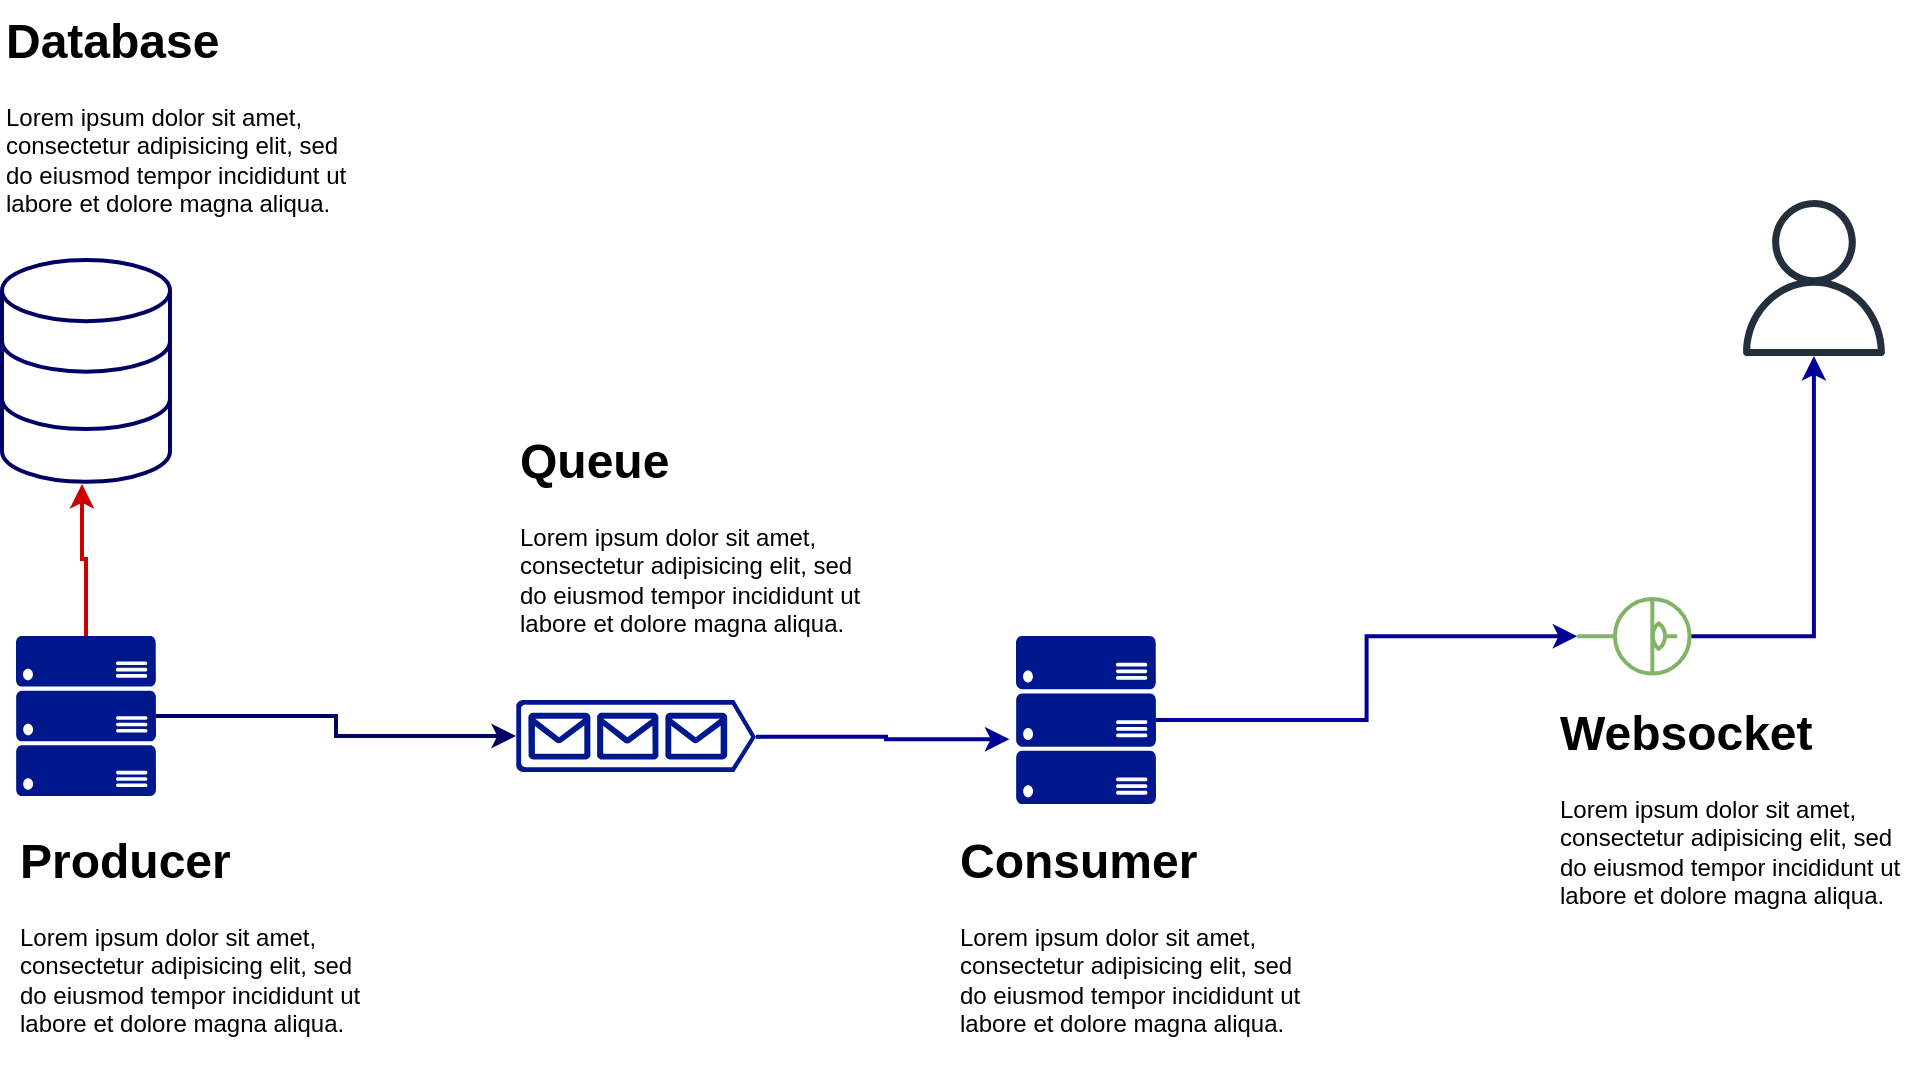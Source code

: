 <mxfile version="26.0.4">
  <diagram name="Page-1" id="5MwJy7MfU5jN0rsetCYZ">
    <mxGraphModel dx="1019" dy="1949" grid="1" gridSize="10" guides="1" tooltips="1" connect="1" arrows="1" fold="1" page="1" pageScale="1" pageWidth="827" pageHeight="1169" math="0" shadow="0">
      <root>
        <mxCell id="0" />
        <mxCell id="1" parent="0" />
        <mxCell id="l7nKoDrUYivtg7SMq4b7-1" value="" style="sketch=0;aspect=fixed;pointerEvents=1;shadow=0;dashed=0;html=1;strokeColor=none;labelPosition=center;verticalLabelPosition=bottom;verticalAlign=top;align=center;fillColor=#00188D;shape=mxgraph.azure.queue_generic" vertex="1" parent="1">
          <mxGeometry x="320" y="240" width="120" height="36" as="geometry" />
        </mxCell>
        <mxCell id="l7nKoDrUYivtg7SMq4b7-2" value="" style="verticalLabelPosition=bottom;html=1;verticalAlign=top;align=center;strokeColor=none;fillColor=#00188D;shape=mxgraph.azure.server_rack;" vertex="1" parent="1">
          <mxGeometry x="70" y="208" width="70" height="80" as="geometry" />
        </mxCell>
        <mxCell id="l7nKoDrUYivtg7SMq4b7-3" value="" style="verticalLabelPosition=bottom;html=1;verticalAlign=top;align=center;strokeColor=none;fillColor=#00188D;shape=mxgraph.azure.server_rack;" vertex="1" parent="1">
          <mxGeometry x="570" y="208" width="70" height="84" as="geometry" />
        </mxCell>
        <mxCell id="l7nKoDrUYivtg7SMq4b7-4" style="edgeStyle=orthogonalEdgeStyle;rounded=0;orthogonalLoop=1;jettySize=auto;html=1;exitX=1;exitY=0.5;exitDx=0;exitDy=0;exitPerimeter=0;entryX=0;entryY=0.5;entryDx=0;entryDy=0;entryPerimeter=0;strokeColor=#000066;strokeWidth=2;" edge="1" parent="1" source="l7nKoDrUYivtg7SMq4b7-2" target="l7nKoDrUYivtg7SMq4b7-1">
          <mxGeometry relative="1" as="geometry" />
        </mxCell>
        <mxCell id="l7nKoDrUYivtg7SMq4b7-5" value="" style="html=1;verticalLabelPosition=bottom;align=center;labelBackgroundColor=#ffffff;verticalAlign=top;strokeWidth=2;strokeColor=#000066;shadow=0;dashed=0;shape=mxgraph.ios7.icons.data;" vertex="1" parent="1">
          <mxGeometry x="63" y="20" width="84" height="110.9" as="geometry" />
        </mxCell>
        <mxCell id="l7nKoDrUYivtg7SMq4b7-8" value="&lt;h1 style=&quot;margin-top: 0px;&quot;&gt;Producer&lt;/h1&gt;&lt;p&gt;Lorem ipsum dolor sit amet, consectetur adipisicing elit, sed do eiusmod tempor incididunt ut labore et dolore magna aliqua.&lt;/p&gt;" style="text;html=1;whiteSpace=wrap;overflow=hidden;rounded=0;" vertex="1" parent="1">
          <mxGeometry x="70" y="300" width="180" height="120" as="geometry" />
        </mxCell>
        <mxCell id="l7nKoDrUYivtg7SMq4b7-9" value="&lt;h1 style=&quot;margin-top: 0px;&quot;&gt;Consumer&lt;/h1&gt;&lt;p&gt;Lorem ipsum dolor sit amet, consectetur adipisicing elit, sed do eiusmod tempor incididunt ut labore et dolore magna aliqua.&lt;/p&gt;" style="text;html=1;whiteSpace=wrap;overflow=hidden;rounded=0;" vertex="1" parent="1">
          <mxGeometry x="540" y="300" width="180" height="120" as="geometry" />
        </mxCell>
        <mxCell id="l7nKoDrUYivtg7SMq4b7-10" value="&lt;h1 style=&quot;margin-top: 0px;&quot;&gt;Queue&lt;/h1&gt;&lt;p&gt;Lorem ipsum dolor sit amet, consectetur adipisicing elit, sed do eiusmod tempor incididunt ut labore et dolore magna aliqua.&lt;/p&gt;" style="text;html=1;whiteSpace=wrap;overflow=hidden;rounded=0;" vertex="1" parent="1">
          <mxGeometry x="320" y="100" width="180" height="120" as="geometry" />
        </mxCell>
        <mxCell id="l7nKoDrUYivtg7SMq4b7-11" style="edgeStyle=orthogonalEdgeStyle;rounded=0;orthogonalLoop=1;jettySize=auto;html=1;exitX=0.5;exitY=0;exitDx=0;exitDy=0;exitPerimeter=0;entryX=0.476;entryY=1.01;entryDx=0;entryDy=0;entryPerimeter=0;strokeColor=#CC0000;strokeWidth=2;" edge="1" parent="1" source="l7nKoDrUYivtg7SMq4b7-2" target="l7nKoDrUYivtg7SMq4b7-5">
          <mxGeometry relative="1" as="geometry" />
        </mxCell>
        <mxCell id="l7nKoDrUYivtg7SMq4b7-12" value="" style="sketch=0;outlineConnect=0;fontColor=#232F3E;gradientColor=none;fillColor=#232F3D;strokeColor=none;dashed=0;verticalLabelPosition=bottom;verticalAlign=top;align=center;html=1;fontSize=12;fontStyle=0;aspect=fixed;pointerEvents=1;shape=mxgraph.aws4.user;" vertex="1" parent="1">
          <mxGeometry x="930" y="-10" width="78" height="78" as="geometry" />
        </mxCell>
        <mxCell id="l7nKoDrUYivtg7SMq4b7-14" value="&lt;h1 style=&quot;margin-top: 0px;&quot;&gt;Database&lt;/h1&gt;&lt;p&gt;Lorem ipsum dolor sit amet, consectetur adipisicing elit, sed do eiusmod tempor incididunt ut labore et dolore magna aliqua.&lt;/p&gt;" style="text;html=1;whiteSpace=wrap;overflow=hidden;rounded=0;" vertex="1" parent="1">
          <mxGeometry x="63" y="-110" width="180" height="120" as="geometry" />
        </mxCell>
        <mxCell id="l7nKoDrUYivtg7SMq4b7-16" value="" style="edgeStyle=orthogonalEdgeStyle;rounded=0;orthogonalLoop=1;jettySize=auto;html=1;exitX=1;exitY=0.5;exitDx=0;exitDy=0;exitPerimeter=0;strokeWidth=2;strokeColor=#000099;" edge="1" parent="1" source="l7nKoDrUYivtg7SMq4b7-3" target="l7nKoDrUYivtg7SMq4b7-15">
          <mxGeometry relative="1" as="geometry">
            <mxPoint x="640" y="250" as="sourcePoint" />
            <mxPoint x="859" y="100" as="targetPoint" />
          </mxGeometry>
        </mxCell>
        <mxCell id="l7nKoDrUYivtg7SMq4b7-17" style="edgeStyle=orthogonalEdgeStyle;rounded=0;orthogonalLoop=1;jettySize=auto;html=1;strokeColor=#000099;strokeWidth=2;" edge="1" parent="1" source="l7nKoDrUYivtg7SMq4b7-15" target="l7nKoDrUYivtg7SMq4b7-12">
          <mxGeometry relative="1" as="geometry" />
        </mxCell>
        <mxCell id="l7nKoDrUYivtg7SMq4b7-15" value="" style="verticalLabelPosition=bottom;aspect=fixed;html=1;verticalAlign=top;fillColor=#d5e8d4;align=center;outlineConnect=0;shape=mxgraph.fluid_power.x11870;points=[[0.5,1,0]];rotation=90;strokeColor=#82b366;strokeWidth=2;" vertex="1" parent="1">
          <mxGeometry x="860" y="180" width="37.44" height="56.18" as="geometry" />
        </mxCell>
        <mxCell id="l7nKoDrUYivtg7SMq4b7-18" value="&lt;h1 style=&quot;margin-top: 0px;&quot;&gt;Websocket&lt;/h1&gt;&lt;p&gt;Lorem ipsum dolor sit amet, consectetur adipisicing elit, sed do eiusmod tempor incididunt ut labore et dolore magna aliqua.&lt;/p&gt;" style="text;html=1;whiteSpace=wrap;overflow=hidden;rounded=0;" vertex="1" parent="1">
          <mxGeometry x="840" y="236.18" width="180" height="120" as="geometry" />
        </mxCell>
        <mxCell id="l7nKoDrUYivtg7SMq4b7-19" style="edgeStyle=orthogonalEdgeStyle;rounded=0;orthogonalLoop=1;jettySize=auto;html=1;exitX=1;exitY=0.51;exitDx=0;exitDy=0;exitPerimeter=0;entryX=-0.047;entryY=0.614;entryDx=0;entryDy=0;entryPerimeter=0;strokeWidth=2;strokeColor=#000099;" edge="1" parent="1" source="l7nKoDrUYivtg7SMq4b7-1" target="l7nKoDrUYivtg7SMq4b7-3">
          <mxGeometry relative="1" as="geometry" />
        </mxCell>
      </root>
    </mxGraphModel>
  </diagram>
</mxfile>
